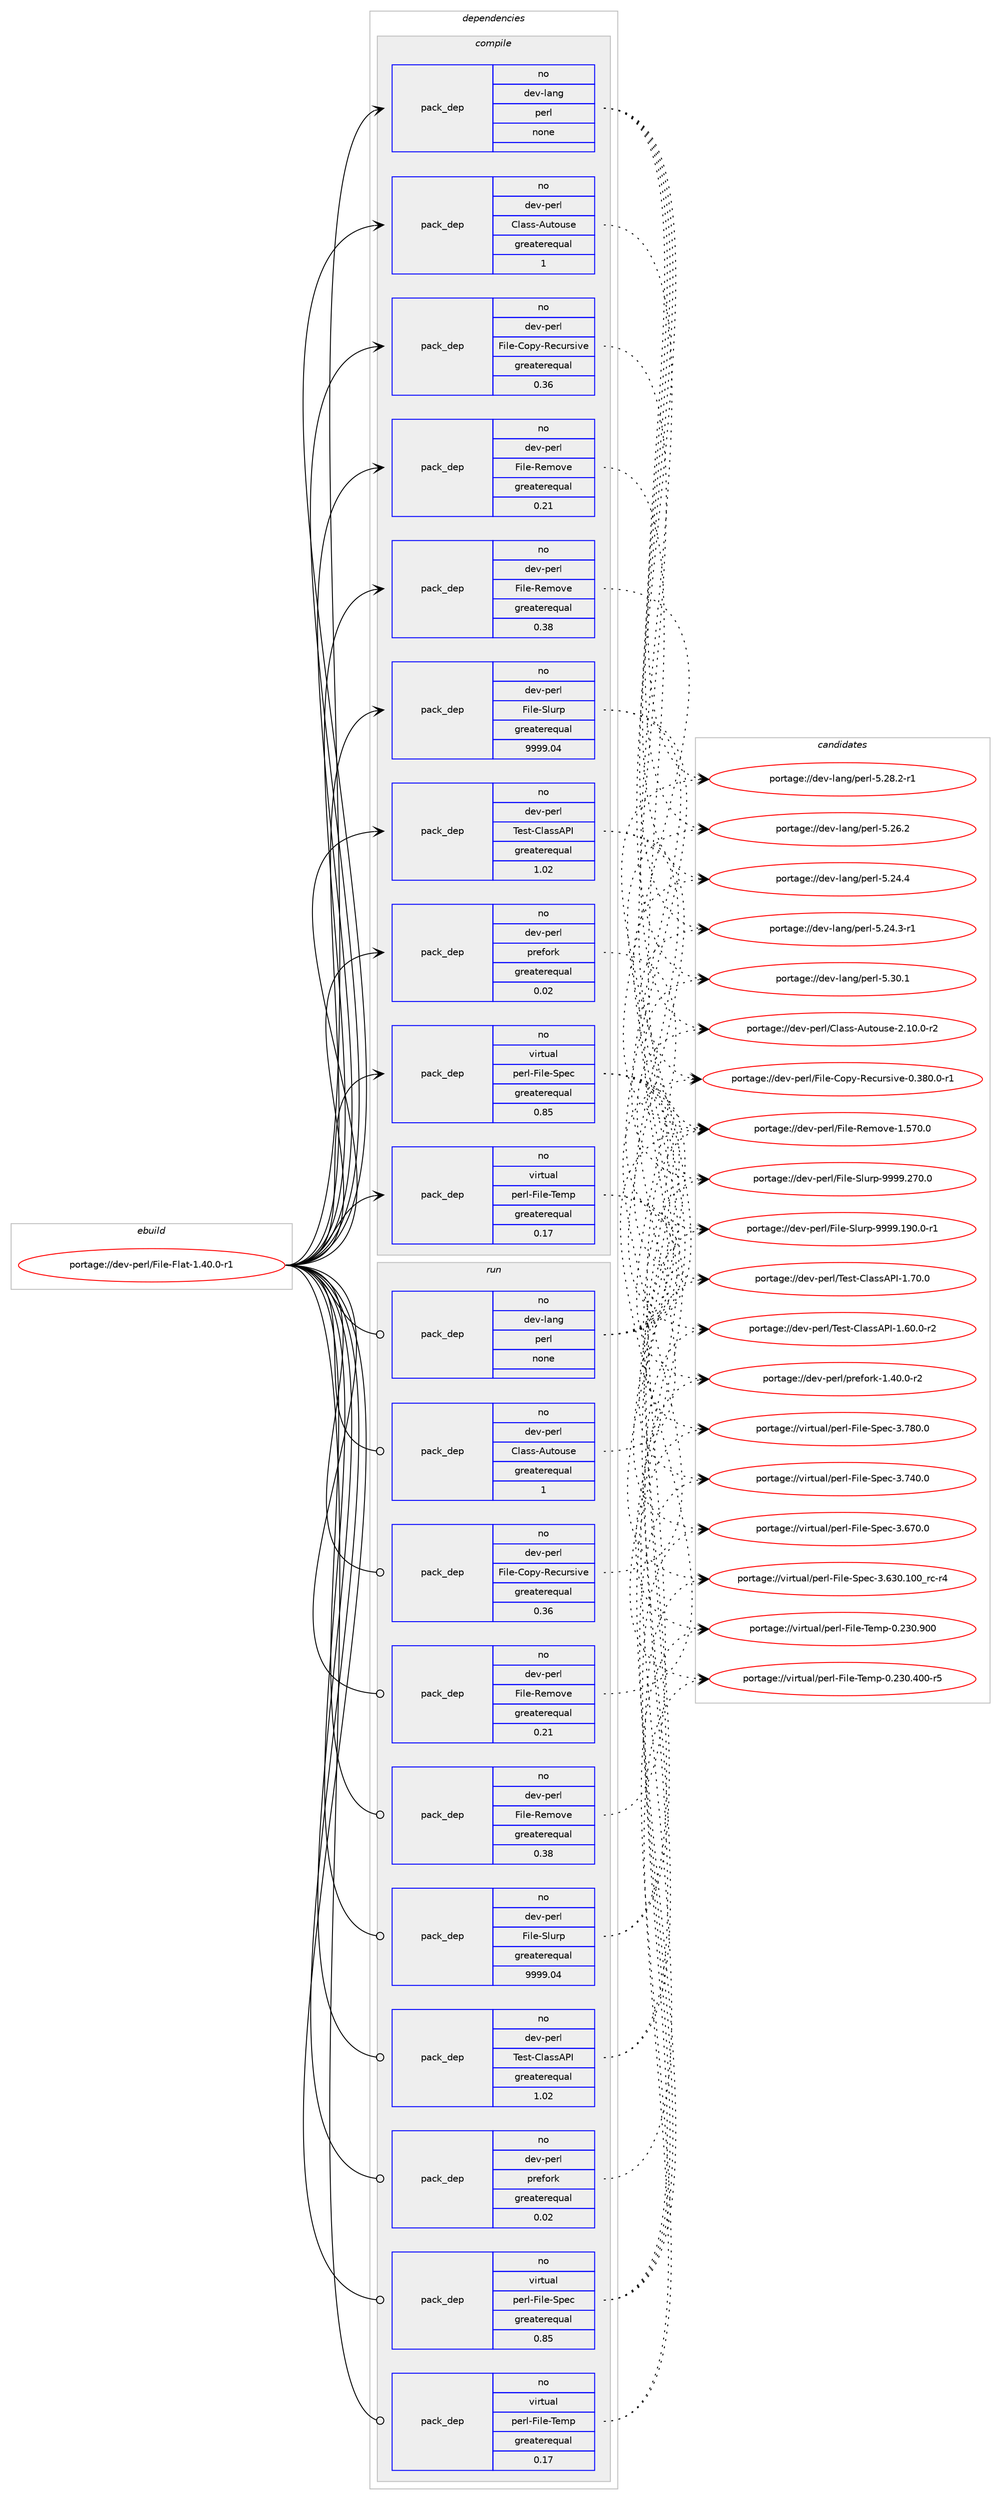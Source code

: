 digraph prolog {

# *************
# Graph options
# *************

newrank=true;
concentrate=true;
compound=true;
graph [rankdir=LR,fontname=Helvetica,fontsize=10,ranksep=1.5];#, ranksep=2.5, nodesep=0.2];
edge  [arrowhead=vee];
node  [fontname=Helvetica,fontsize=10];

# **********
# The ebuild
# **********

subgraph cluster_leftcol {
color=gray;
rank=same;
label=<<i>ebuild</i>>;
id [label="portage://dev-perl/File-Flat-1.40.0-r1", color=red, width=4, href="../dev-perl/File-Flat-1.40.0-r1.svg"];
}

# ****************
# The dependencies
# ****************

subgraph cluster_midcol {
color=gray;
label=<<i>dependencies</i>>;
subgraph cluster_compile {
fillcolor="#eeeeee";
style=filled;
label=<<i>compile</i>>;
subgraph pack366660 {
dependency494016 [label=<<TABLE BORDER="0" CELLBORDER="1" CELLSPACING="0" CELLPADDING="4" WIDTH="220"><TR><TD ROWSPAN="6" CELLPADDING="30">pack_dep</TD></TR><TR><TD WIDTH="110">no</TD></TR><TR><TD>dev-lang</TD></TR><TR><TD>perl</TD></TR><TR><TD>none</TD></TR><TR><TD></TD></TR></TABLE>>, shape=none, color=blue];
}
id:e -> dependency494016:w [weight=20,style="solid",arrowhead="vee"];
subgraph pack366661 {
dependency494017 [label=<<TABLE BORDER="0" CELLBORDER="1" CELLSPACING="0" CELLPADDING="4" WIDTH="220"><TR><TD ROWSPAN="6" CELLPADDING="30">pack_dep</TD></TR><TR><TD WIDTH="110">no</TD></TR><TR><TD>dev-perl</TD></TR><TR><TD>Class-Autouse</TD></TR><TR><TD>greaterequal</TD></TR><TR><TD>1</TD></TR></TABLE>>, shape=none, color=blue];
}
id:e -> dependency494017:w [weight=20,style="solid",arrowhead="vee"];
subgraph pack366662 {
dependency494018 [label=<<TABLE BORDER="0" CELLBORDER="1" CELLSPACING="0" CELLPADDING="4" WIDTH="220"><TR><TD ROWSPAN="6" CELLPADDING="30">pack_dep</TD></TR><TR><TD WIDTH="110">no</TD></TR><TR><TD>dev-perl</TD></TR><TR><TD>File-Copy-Recursive</TD></TR><TR><TD>greaterequal</TD></TR><TR><TD>0.36</TD></TR></TABLE>>, shape=none, color=blue];
}
id:e -> dependency494018:w [weight=20,style="solid",arrowhead="vee"];
subgraph pack366663 {
dependency494019 [label=<<TABLE BORDER="0" CELLBORDER="1" CELLSPACING="0" CELLPADDING="4" WIDTH="220"><TR><TD ROWSPAN="6" CELLPADDING="30">pack_dep</TD></TR><TR><TD WIDTH="110">no</TD></TR><TR><TD>dev-perl</TD></TR><TR><TD>File-Remove</TD></TR><TR><TD>greaterequal</TD></TR><TR><TD>0.21</TD></TR></TABLE>>, shape=none, color=blue];
}
id:e -> dependency494019:w [weight=20,style="solid",arrowhead="vee"];
subgraph pack366664 {
dependency494020 [label=<<TABLE BORDER="0" CELLBORDER="1" CELLSPACING="0" CELLPADDING="4" WIDTH="220"><TR><TD ROWSPAN="6" CELLPADDING="30">pack_dep</TD></TR><TR><TD WIDTH="110">no</TD></TR><TR><TD>dev-perl</TD></TR><TR><TD>File-Remove</TD></TR><TR><TD>greaterequal</TD></TR><TR><TD>0.38</TD></TR></TABLE>>, shape=none, color=blue];
}
id:e -> dependency494020:w [weight=20,style="solid",arrowhead="vee"];
subgraph pack366665 {
dependency494021 [label=<<TABLE BORDER="0" CELLBORDER="1" CELLSPACING="0" CELLPADDING="4" WIDTH="220"><TR><TD ROWSPAN="6" CELLPADDING="30">pack_dep</TD></TR><TR><TD WIDTH="110">no</TD></TR><TR><TD>dev-perl</TD></TR><TR><TD>File-Slurp</TD></TR><TR><TD>greaterequal</TD></TR><TR><TD>9999.04</TD></TR></TABLE>>, shape=none, color=blue];
}
id:e -> dependency494021:w [weight=20,style="solid",arrowhead="vee"];
subgraph pack366666 {
dependency494022 [label=<<TABLE BORDER="0" CELLBORDER="1" CELLSPACING="0" CELLPADDING="4" WIDTH="220"><TR><TD ROWSPAN="6" CELLPADDING="30">pack_dep</TD></TR><TR><TD WIDTH="110">no</TD></TR><TR><TD>dev-perl</TD></TR><TR><TD>Test-ClassAPI</TD></TR><TR><TD>greaterequal</TD></TR><TR><TD>1.02</TD></TR></TABLE>>, shape=none, color=blue];
}
id:e -> dependency494022:w [weight=20,style="solid",arrowhead="vee"];
subgraph pack366667 {
dependency494023 [label=<<TABLE BORDER="0" CELLBORDER="1" CELLSPACING="0" CELLPADDING="4" WIDTH="220"><TR><TD ROWSPAN="6" CELLPADDING="30">pack_dep</TD></TR><TR><TD WIDTH="110">no</TD></TR><TR><TD>dev-perl</TD></TR><TR><TD>prefork</TD></TR><TR><TD>greaterequal</TD></TR><TR><TD>0.02</TD></TR></TABLE>>, shape=none, color=blue];
}
id:e -> dependency494023:w [weight=20,style="solid",arrowhead="vee"];
subgraph pack366668 {
dependency494024 [label=<<TABLE BORDER="0" CELLBORDER="1" CELLSPACING="0" CELLPADDING="4" WIDTH="220"><TR><TD ROWSPAN="6" CELLPADDING="30">pack_dep</TD></TR><TR><TD WIDTH="110">no</TD></TR><TR><TD>virtual</TD></TR><TR><TD>perl-File-Spec</TD></TR><TR><TD>greaterequal</TD></TR><TR><TD>0.85</TD></TR></TABLE>>, shape=none, color=blue];
}
id:e -> dependency494024:w [weight=20,style="solid",arrowhead="vee"];
subgraph pack366669 {
dependency494025 [label=<<TABLE BORDER="0" CELLBORDER="1" CELLSPACING="0" CELLPADDING="4" WIDTH="220"><TR><TD ROWSPAN="6" CELLPADDING="30">pack_dep</TD></TR><TR><TD WIDTH="110">no</TD></TR><TR><TD>virtual</TD></TR><TR><TD>perl-File-Temp</TD></TR><TR><TD>greaterequal</TD></TR><TR><TD>0.17</TD></TR></TABLE>>, shape=none, color=blue];
}
id:e -> dependency494025:w [weight=20,style="solid",arrowhead="vee"];
}
subgraph cluster_compileandrun {
fillcolor="#eeeeee";
style=filled;
label=<<i>compile and run</i>>;
}
subgraph cluster_run {
fillcolor="#eeeeee";
style=filled;
label=<<i>run</i>>;
subgraph pack366670 {
dependency494026 [label=<<TABLE BORDER="0" CELLBORDER="1" CELLSPACING="0" CELLPADDING="4" WIDTH="220"><TR><TD ROWSPAN="6" CELLPADDING="30">pack_dep</TD></TR><TR><TD WIDTH="110">no</TD></TR><TR><TD>dev-lang</TD></TR><TR><TD>perl</TD></TR><TR><TD>none</TD></TR><TR><TD></TD></TR></TABLE>>, shape=none, color=blue];
}
id:e -> dependency494026:w [weight=20,style="solid",arrowhead="odot"];
subgraph pack366671 {
dependency494027 [label=<<TABLE BORDER="0" CELLBORDER="1" CELLSPACING="0" CELLPADDING="4" WIDTH="220"><TR><TD ROWSPAN="6" CELLPADDING="30">pack_dep</TD></TR><TR><TD WIDTH="110">no</TD></TR><TR><TD>dev-perl</TD></TR><TR><TD>Class-Autouse</TD></TR><TR><TD>greaterequal</TD></TR><TR><TD>1</TD></TR></TABLE>>, shape=none, color=blue];
}
id:e -> dependency494027:w [weight=20,style="solid",arrowhead="odot"];
subgraph pack366672 {
dependency494028 [label=<<TABLE BORDER="0" CELLBORDER="1" CELLSPACING="0" CELLPADDING="4" WIDTH="220"><TR><TD ROWSPAN="6" CELLPADDING="30">pack_dep</TD></TR><TR><TD WIDTH="110">no</TD></TR><TR><TD>dev-perl</TD></TR><TR><TD>File-Copy-Recursive</TD></TR><TR><TD>greaterequal</TD></TR><TR><TD>0.36</TD></TR></TABLE>>, shape=none, color=blue];
}
id:e -> dependency494028:w [weight=20,style="solid",arrowhead="odot"];
subgraph pack366673 {
dependency494029 [label=<<TABLE BORDER="0" CELLBORDER="1" CELLSPACING="0" CELLPADDING="4" WIDTH="220"><TR><TD ROWSPAN="6" CELLPADDING="30">pack_dep</TD></TR><TR><TD WIDTH="110">no</TD></TR><TR><TD>dev-perl</TD></TR><TR><TD>File-Remove</TD></TR><TR><TD>greaterequal</TD></TR><TR><TD>0.21</TD></TR></TABLE>>, shape=none, color=blue];
}
id:e -> dependency494029:w [weight=20,style="solid",arrowhead="odot"];
subgraph pack366674 {
dependency494030 [label=<<TABLE BORDER="0" CELLBORDER="1" CELLSPACING="0" CELLPADDING="4" WIDTH="220"><TR><TD ROWSPAN="6" CELLPADDING="30">pack_dep</TD></TR><TR><TD WIDTH="110">no</TD></TR><TR><TD>dev-perl</TD></TR><TR><TD>File-Remove</TD></TR><TR><TD>greaterequal</TD></TR><TR><TD>0.38</TD></TR></TABLE>>, shape=none, color=blue];
}
id:e -> dependency494030:w [weight=20,style="solid",arrowhead="odot"];
subgraph pack366675 {
dependency494031 [label=<<TABLE BORDER="0" CELLBORDER="1" CELLSPACING="0" CELLPADDING="4" WIDTH="220"><TR><TD ROWSPAN="6" CELLPADDING="30">pack_dep</TD></TR><TR><TD WIDTH="110">no</TD></TR><TR><TD>dev-perl</TD></TR><TR><TD>File-Slurp</TD></TR><TR><TD>greaterequal</TD></TR><TR><TD>9999.04</TD></TR></TABLE>>, shape=none, color=blue];
}
id:e -> dependency494031:w [weight=20,style="solid",arrowhead="odot"];
subgraph pack366676 {
dependency494032 [label=<<TABLE BORDER="0" CELLBORDER="1" CELLSPACING="0" CELLPADDING="4" WIDTH="220"><TR><TD ROWSPAN="6" CELLPADDING="30">pack_dep</TD></TR><TR><TD WIDTH="110">no</TD></TR><TR><TD>dev-perl</TD></TR><TR><TD>Test-ClassAPI</TD></TR><TR><TD>greaterequal</TD></TR><TR><TD>1.02</TD></TR></TABLE>>, shape=none, color=blue];
}
id:e -> dependency494032:w [weight=20,style="solid",arrowhead="odot"];
subgraph pack366677 {
dependency494033 [label=<<TABLE BORDER="0" CELLBORDER="1" CELLSPACING="0" CELLPADDING="4" WIDTH="220"><TR><TD ROWSPAN="6" CELLPADDING="30">pack_dep</TD></TR><TR><TD WIDTH="110">no</TD></TR><TR><TD>dev-perl</TD></TR><TR><TD>prefork</TD></TR><TR><TD>greaterequal</TD></TR><TR><TD>0.02</TD></TR></TABLE>>, shape=none, color=blue];
}
id:e -> dependency494033:w [weight=20,style="solid",arrowhead="odot"];
subgraph pack366678 {
dependency494034 [label=<<TABLE BORDER="0" CELLBORDER="1" CELLSPACING="0" CELLPADDING="4" WIDTH="220"><TR><TD ROWSPAN="6" CELLPADDING="30">pack_dep</TD></TR><TR><TD WIDTH="110">no</TD></TR><TR><TD>virtual</TD></TR><TR><TD>perl-File-Spec</TD></TR><TR><TD>greaterequal</TD></TR><TR><TD>0.85</TD></TR></TABLE>>, shape=none, color=blue];
}
id:e -> dependency494034:w [weight=20,style="solid",arrowhead="odot"];
subgraph pack366679 {
dependency494035 [label=<<TABLE BORDER="0" CELLBORDER="1" CELLSPACING="0" CELLPADDING="4" WIDTH="220"><TR><TD ROWSPAN="6" CELLPADDING="30">pack_dep</TD></TR><TR><TD WIDTH="110">no</TD></TR><TR><TD>virtual</TD></TR><TR><TD>perl-File-Temp</TD></TR><TR><TD>greaterequal</TD></TR><TR><TD>0.17</TD></TR></TABLE>>, shape=none, color=blue];
}
id:e -> dependency494035:w [weight=20,style="solid",arrowhead="odot"];
}
}

# **************
# The candidates
# **************

subgraph cluster_choices {
rank=same;
color=gray;
label=<<i>candidates</i>>;

subgraph choice366660 {
color=black;
nodesep=1;
choice10010111845108971101034711210111410845534651484649 [label="portage://dev-lang/perl-5.30.1", color=red, width=4,href="../dev-lang/perl-5.30.1.svg"];
choice100101118451089711010347112101114108455346505646504511449 [label="portage://dev-lang/perl-5.28.2-r1", color=red, width=4,href="../dev-lang/perl-5.28.2-r1.svg"];
choice10010111845108971101034711210111410845534650544650 [label="portage://dev-lang/perl-5.26.2", color=red, width=4,href="../dev-lang/perl-5.26.2.svg"];
choice10010111845108971101034711210111410845534650524652 [label="portage://dev-lang/perl-5.24.4", color=red, width=4,href="../dev-lang/perl-5.24.4.svg"];
choice100101118451089711010347112101114108455346505246514511449 [label="portage://dev-lang/perl-5.24.3-r1", color=red, width=4,href="../dev-lang/perl-5.24.3-r1.svg"];
dependency494016:e -> choice10010111845108971101034711210111410845534651484649:w [style=dotted,weight="100"];
dependency494016:e -> choice100101118451089711010347112101114108455346505646504511449:w [style=dotted,weight="100"];
dependency494016:e -> choice10010111845108971101034711210111410845534650544650:w [style=dotted,weight="100"];
dependency494016:e -> choice10010111845108971101034711210111410845534650524652:w [style=dotted,weight="100"];
dependency494016:e -> choice100101118451089711010347112101114108455346505246514511449:w [style=dotted,weight="100"];
}
subgraph choice366661 {
color=black;
nodesep=1;
choice100101118451121011141084767108971151154565117116111117115101455046494846484511450 [label="portage://dev-perl/Class-Autouse-2.10.0-r2", color=red, width=4,href="../dev-perl/Class-Autouse-2.10.0-r2.svg"];
dependency494017:e -> choice100101118451121011141084767108971151154565117116111117115101455046494846484511450:w [style=dotted,weight="100"];
}
subgraph choice366662 {
color=black;
nodesep=1;
choice100101118451121011141084770105108101456711111212145821019911711411510511810145484651564846484511449 [label="portage://dev-perl/File-Copy-Recursive-0.380.0-r1", color=red, width=4,href="../dev-perl/File-Copy-Recursive-0.380.0-r1.svg"];
dependency494018:e -> choice100101118451121011141084770105108101456711111212145821019911711411510511810145484651564846484511449:w [style=dotted,weight="100"];
}
subgraph choice366663 {
color=black;
nodesep=1;
choice10010111845112101114108477010510810145821011091111181014549465355484648 [label="portage://dev-perl/File-Remove-1.570.0", color=red, width=4,href="../dev-perl/File-Remove-1.570.0.svg"];
dependency494019:e -> choice10010111845112101114108477010510810145821011091111181014549465355484648:w [style=dotted,weight="100"];
}
subgraph choice366664 {
color=black;
nodesep=1;
choice10010111845112101114108477010510810145821011091111181014549465355484648 [label="portage://dev-perl/File-Remove-1.570.0", color=red, width=4,href="../dev-perl/File-Remove-1.570.0.svg"];
dependency494020:e -> choice10010111845112101114108477010510810145821011091111181014549465355484648:w [style=dotted,weight="100"];
}
subgraph choice366665 {
color=black;
nodesep=1;
choice10010111845112101114108477010510810145831081171141124557575757465055484648 [label="portage://dev-perl/File-Slurp-9999.270.0", color=red, width=4,href="../dev-perl/File-Slurp-9999.270.0.svg"];
choice100101118451121011141084770105108101458310811711411245575757574649574846484511449 [label="portage://dev-perl/File-Slurp-9999.190.0-r1", color=red, width=4,href="../dev-perl/File-Slurp-9999.190.0-r1.svg"];
dependency494021:e -> choice10010111845112101114108477010510810145831081171141124557575757465055484648:w [style=dotted,weight="100"];
dependency494021:e -> choice100101118451121011141084770105108101458310811711411245575757574649574846484511449:w [style=dotted,weight="100"];
}
subgraph choice366666 {
color=black;
nodesep=1;
choice10010111845112101114108478410111511645671089711511565807345494655484648 [label="portage://dev-perl/Test-ClassAPI-1.70.0", color=red, width=4,href="../dev-perl/Test-ClassAPI-1.70.0.svg"];
choice100101118451121011141084784101115116456710897115115658073454946544846484511450 [label="portage://dev-perl/Test-ClassAPI-1.60.0-r2", color=red, width=4,href="../dev-perl/Test-ClassAPI-1.60.0-r2.svg"];
dependency494022:e -> choice10010111845112101114108478410111511645671089711511565807345494655484648:w [style=dotted,weight="100"];
dependency494022:e -> choice100101118451121011141084784101115116456710897115115658073454946544846484511450:w [style=dotted,weight="100"];
}
subgraph choice366667 {
color=black;
nodesep=1;
choice1001011184511210111410847112114101102111114107454946524846484511450 [label="portage://dev-perl/prefork-1.40.0-r2", color=red, width=4,href="../dev-perl/prefork-1.40.0-r2.svg"];
dependency494023:e -> choice1001011184511210111410847112114101102111114107454946524846484511450:w [style=dotted,weight="100"];
}
subgraph choice366668 {
color=black;
nodesep=1;
choice118105114116117971084711210111410845701051081014583112101994551465556484648 [label="portage://virtual/perl-File-Spec-3.780.0", color=red, width=4,href="../virtual/perl-File-Spec-3.780.0.svg"];
choice118105114116117971084711210111410845701051081014583112101994551465552484648 [label="portage://virtual/perl-File-Spec-3.740.0", color=red, width=4,href="../virtual/perl-File-Spec-3.740.0.svg"];
choice118105114116117971084711210111410845701051081014583112101994551465455484648 [label="portage://virtual/perl-File-Spec-3.670.0", color=red, width=4,href="../virtual/perl-File-Spec-3.670.0.svg"];
choice118105114116117971084711210111410845701051081014583112101994551465451484649484895114994511452 [label="portage://virtual/perl-File-Spec-3.630.100_rc-r4", color=red, width=4,href="../virtual/perl-File-Spec-3.630.100_rc-r4.svg"];
dependency494024:e -> choice118105114116117971084711210111410845701051081014583112101994551465556484648:w [style=dotted,weight="100"];
dependency494024:e -> choice118105114116117971084711210111410845701051081014583112101994551465552484648:w [style=dotted,weight="100"];
dependency494024:e -> choice118105114116117971084711210111410845701051081014583112101994551465455484648:w [style=dotted,weight="100"];
dependency494024:e -> choice118105114116117971084711210111410845701051081014583112101994551465451484649484895114994511452:w [style=dotted,weight="100"];
}
subgraph choice366669 {
color=black;
nodesep=1;
choice11810511411611797108471121011141084570105108101458410110911245484650514846574848 [label="portage://virtual/perl-File-Temp-0.230.900", color=red, width=4,href="../virtual/perl-File-Temp-0.230.900.svg"];
choice118105114116117971084711210111410845701051081014584101109112454846505148465248484511453 [label="portage://virtual/perl-File-Temp-0.230.400-r5", color=red, width=4,href="../virtual/perl-File-Temp-0.230.400-r5.svg"];
dependency494025:e -> choice11810511411611797108471121011141084570105108101458410110911245484650514846574848:w [style=dotted,weight="100"];
dependency494025:e -> choice118105114116117971084711210111410845701051081014584101109112454846505148465248484511453:w [style=dotted,weight="100"];
}
subgraph choice366670 {
color=black;
nodesep=1;
choice10010111845108971101034711210111410845534651484649 [label="portage://dev-lang/perl-5.30.1", color=red, width=4,href="../dev-lang/perl-5.30.1.svg"];
choice100101118451089711010347112101114108455346505646504511449 [label="portage://dev-lang/perl-5.28.2-r1", color=red, width=4,href="../dev-lang/perl-5.28.2-r1.svg"];
choice10010111845108971101034711210111410845534650544650 [label="portage://dev-lang/perl-5.26.2", color=red, width=4,href="../dev-lang/perl-5.26.2.svg"];
choice10010111845108971101034711210111410845534650524652 [label="portage://dev-lang/perl-5.24.4", color=red, width=4,href="../dev-lang/perl-5.24.4.svg"];
choice100101118451089711010347112101114108455346505246514511449 [label="portage://dev-lang/perl-5.24.3-r1", color=red, width=4,href="../dev-lang/perl-5.24.3-r1.svg"];
dependency494026:e -> choice10010111845108971101034711210111410845534651484649:w [style=dotted,weight="100"];
dependency494026:e -> choice100101118451089711010347112101114108455346505646504511449:w [style=dotted,weight="100"];
dependency494026:e -> choice10010111845108971101034711210111410845534650544650:w [style=dotted,weight="100"];
dependency494026:e -> choice10010111845108971101034711210111410845534650524652:w [style=dotted,weight="100"];
dependency494026:e -> choice100101118451089711010347112101114108455346505246514511449:w [style=dotted,weight="100"];
}
subgraph choice366671 {
color=black;
nodesep=1;
choice100101118451121011141084767108971151154565117116111117115101455046494846484511450 [label="portage://dev-perl/Class-Autouse-2.10.0-r2", color=red, width=4,href="../dev-perl/Class-Autouse-2.10.0-r2.svg"];
dependency494027:e -> choice100101118451121011141084767108971151154565117116111117115101455046494846484511450:w [style=dotted,weight="100"];
}
subgraph choice366672 {
color=black;
nodesep=1;
choice100101118451121011141084770105108101456711111212145821019911711411510511810145484651564846484511449 [label="portage://dev-perl/File-Copy-Recursive-0.380.0-r1", color=red, width=4,href="../dev-perl/File-Copy-Recursive-0.380.0-r1.svg"];
dependency494028:e -> choice100101118451121011141084770105108101456711111212145821019911711411510511810145484651564846484511449:w [style=dotted,weight="100"];
}
subgraph choice366673 {
color=black;
nodesep=1;
choice10010111845112101114108477010510810145821011091111181014549465355484648 [label="portage://dev-perl/File-Remove-1.570.0", color=red, width=4,href="../dev-perl/File-Remove-1.570.0.svg"];
dependency494029:e -> choice10010111845112101114108477010510810145821011091111181014549465355484648:w [style=dotted,weight="100"];
}
subgraph choice366674 {
color=black;
nodesep=1;
choice10010111845112101114108477010510810145821011091111181014549465355484648 [label="portage://dev-perl/File-Remove-1.570.0", color=red, width=4,href="../dev-perl/File-Remove-1.570.0.svg"];
dependency494030:e -> choice10010111845112101114108477010510810145821011091111181014549465355484648:w [style=dotted,weight="100"];
}
subgraph choice366675 {
color=black;
nodesep=1;
choice10010111845112101114108477010510810145831081171141124557575757465055484648 [label="portage://dev-perl/File-Slurp-9999.270.0", color=red, width=4,href="../dev-perl/File-Slurp-9999.270.0.svg"];
choice100101118451121011141084770105108101458310811711411245575757574649574846484511449 [label="portage://dev-perl/File-Slurp-9999.190.0-r1", color=red, width=4,href="../dev-perl/File-Slurp-9999.190.0-r1.svg"];
dependency494031:e -> choice10010111845112101114108477010510810145831081171141124557575757465055484648:w [style=dotted,weight="100"];
dependency494031:e -> choice100101118451121011141084770105108101458310811711411245575757574649574846484511449:w [style=dotted,weight="100"];
}
subgraph choice366676 {
color=black;
nodesep=1;
choice10010111845112101114108478410111511645671089711511565807345494655484648 [label="portage://dev-perl/Test-ClassAPI-1.70.0", color=red, width=4,href="../dev-perl/Test-ClassAPI-1.70.0.svg"];
choice100101118451121011141084784101115116456710897115115658073454946544846484511450 [label="portage://dev-perl/Test-ClassAPI-1.60.0-r2", color=red, width=4,href="../dev-perl/Test-ClassAPI-1.60.0-r2.svg"];
dependency494032:e -> choice10010111845112101114108478410111511645671089711511565807345494655484648:w [style=dotted,weight="100"];
dependency494032:e -> choice100101118451121011141084784101115116456710897115115658073454946544846484511450:w [style=dotted,weight="100"];
}
subgraph choice366677 {
color=black;
nodesep=1;
choice1001011184511210111410847112114101102111114107454946524846484511450 [label="portage://dev-perl/prefork-1.40.0-r2", color=red, width=4,href="../dev-perl/prefork-1.40.0-r2.svg"];
dependency494033:e -> choice1001011184511210111410847112114101102111114107454946524846484511450:w [style=dotted,weight="100"];
}
subgraph choice366678 {
color=black;
nodesep=1;
choice118105114116117971084711210111410845701051081014583112101994551465556484648 [label="portage://virtual/perl-File-Spec-3.780.0", color=red, width=4,href="../virtual/perl-File-Spec-3.780.0.svg"];
choice118105114116117971084711210111410845701051081014583112101994551465552484648 [label="portage://virtual/perl-File-Spec-3.740.0", color=red, width=4,href="../virtual/perl-File-Spec-3.740.0.svg"];
choice118105114116117971084711210111410845701051081014583112101994551465455484648 [label="portage://virtual/perl-File-Spec-3.670.0", color=red, width=4,href="../virtual/perl-File-Spec-3.670.0.svg"];
choice118105114116117971084711210111410845701051081014583112101994551465451484649484895114994511452 [label="portage://virtual/perl-File-Spec-3.630.100_rc-r4", color=red, width=4,href="../virtual/perl-File-Spec-3.630.100_rc-r4.svg"];
dependency494034:e -> choice118105114116117971084711210111410845701051081014583112101994551465556484648:w [style=dotted,weight="100"];
dependency494034:e -> choice118105114116117971084711210111410845701051081014583112101994551465552484648:w [style=dotted,weight="100"];
dependency494034:e -> choice118105114116117971084711210111410845701051081014583112101994551465455484648:w [style=dotted,weight="100"];
dependency494034:e -> choice118105114116117971084711210111410845701051081014583112101994551465451484649484895114994511452:w [style=dotted,weight="100"];
}
subgraph choice366679 {
color=black;
nodesep=1;
choice11810511411611797108471121011141084570105108101458410110911245484650514846574848 [label="portage://virtual/perl-File-Temp-0.230.900", color=red, width=4,href="../virtual/perl-File-Temp-0.230.900.svg"];
choice118105114116117971084711210111410845701051081014584101109112454846505148465248484511453 [label="portage://virtual/perl-File-Temp-0.230.400-r5", color=red, width=4,href="../virtual/perl-File-Temp-0.230.400-r5.svg"];
dependency494035:e -> choice11810511411611797108471121011141084570105108101458410110911245484650514846574848:w [style=dotted,weight="100"];
dependency494035:e -> choice118105114116117971084711210111410845701051081014584101109112454846505148465248484511453:w [style=dotted,weight="100"];
}
}

}
